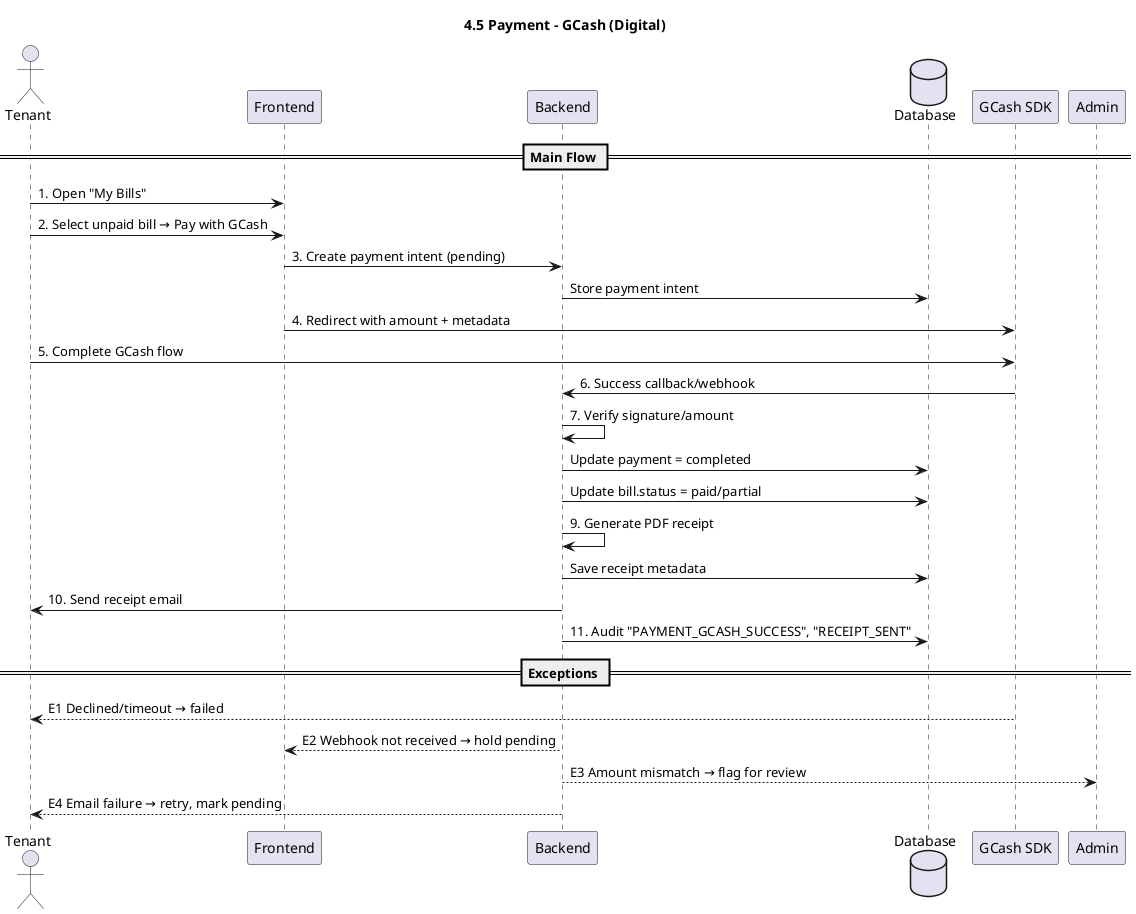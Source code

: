 @startuml
title 4.5 Payment – GCash (Digital)

actor Tenant
participant Frontend
participant Backend
database Database
participant "GCash SDK" as GCash

== Main Flow ==
Tenant -> Frontend: 1. Open "My Bills"
Tenant -> Frontend: 2. Select unpaid bill → Pay with GCash
Frontend -> Backend: 3. Create payment intent (pending)
Backend -> Database: Store payment intent
Frontend -> GCash: 4. Redirect with amount + metadata
Tenant -> GCash: 5. Complete GCash flow
GCash -> Backend: 6. Success callback/webhook
Backend -> Backend: 7. Verify signature/amount
Backend -> Database: Update payment = completed
Backend -> Database: Update bill.status = paid/partial
Backend -> Backend: 9. Generate PDF receipt
Backend -> Database: Save receipt metadata
Backend -> Tenant: 10. Send receipt email
Backend -> Database: 11. Audit "PAYMENT_GCASH_SUCCESS", "RECEIPT_SENT"

== Exceptions ==
GCash --> Tenant: E1 Declined/timeout → failed
Backend --> Frontend: E2 Webhook not received → hold pending
Backend --> Admin: E3 Amount mismatch → flag for review
Backend --> Tenant: E4 Email failure → retry, mark pending

@enduml
